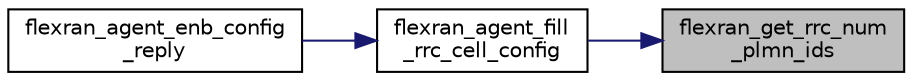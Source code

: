 digraph "flexran_get_rrc_num_plmn_ids"
{
 // LATEX_PDF_SIZE
  edge [fontname="Helvetica",fontsize="10",labelfontname="Helvetica",labelfontsize="10"];
  node [fontname="Helvetica",fontsize="10",shape=record];
  rankdir="RL";
  Node1 [label="flexran_get_rrc_num\l_plmn_ids",height=0.2,width=0.4,color="black", fillcolor="grey75", style="filled", fontcolor="black",tooltip=" "];
  Node1 -> Node2 [dir="back",color="midnightblue",fontsize="10",style="solid",fontname="Helvetica"];
  Node2 [label="flexran_agent_fill\l_rrc_cell_config",height=0.2,width=0.4,color="black", fillcolor="white", style="filled",URL="$flexran__agent__rrc_8h.html#a0fb40f073308ed7141e71c9d3da4c13d",tooltip=" "];
  Node2 -> Node3 [dir="back",color="midnightblue",fontsize="10",style="solid",fontname="Helvetica"];
  Node3 [label="flexran_agent_enb_config\l_reply",height=0.2,width=0.4,color="black", fillcolor="white", style="filled",URL="$flexran__agent__common_8h.html#a41c7617604b72bb768cc60bc69f07788",tooltip=" "];
}
